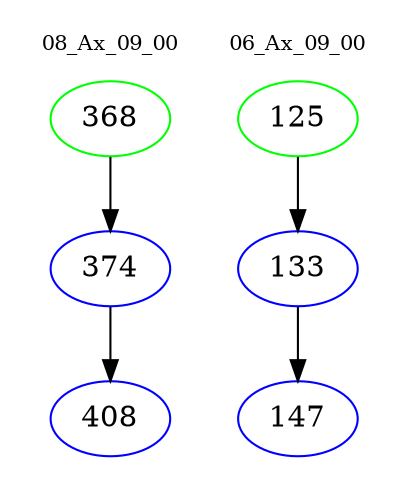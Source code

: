 digraph{
subgraph cluster_0 {
color = white
label = "08_Ax_09_00";
fontsize=10;
T0_368 [label="368", color="green"]
T0_368 -> T0_374 [color="black"]
T0_374 [label="374", color="blue"]
T0_374 -> T0_408 [color="black"]
T0_408 [label="408", color="blue"]
}
subgraph cluster_1 {
color = white
label = "06_Ax_09_00";
fontsize=10;
T1_125 [label="125", color="green"]
T1_125 -> T1_133 [color="black"]
T1_133 [label="133", color="blue"]
T1_133 -> T1_147 [color="black"]
T1_147 [label="147", color="blue"]
}
}
